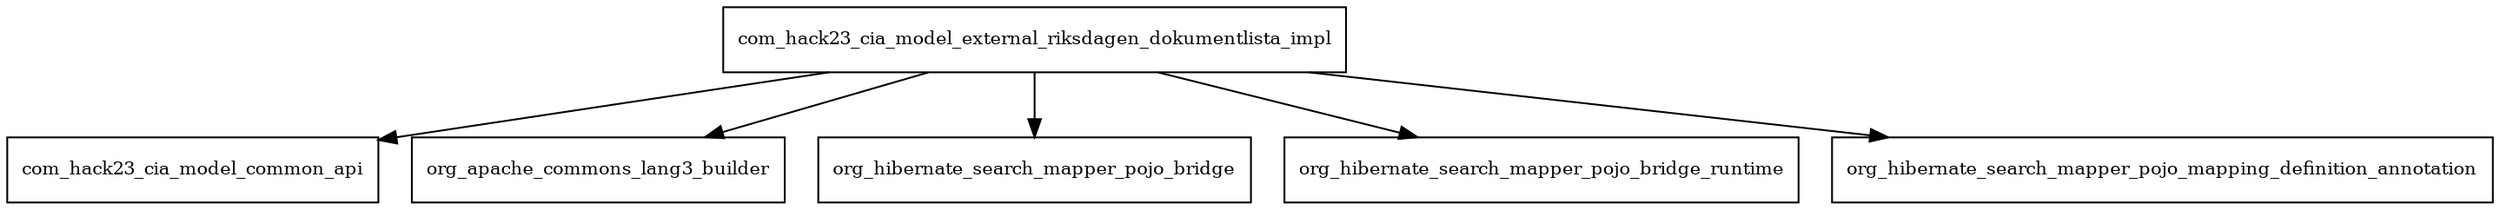 digraph model_external_riksdagen_dokumentlista_impl_2019_6_14_SNAPSHOT_package_dependencies {
  node [shape = box, fontsize=10.0];
  com_hack23_cia_model_external_riksdagen_dokumentlista_impl -> com_hack23_cia_model_common_api;
  com_hack23_cia_model_external_riksdagen_dokumentlista_impl -> org_apache_commons_lang3_builder;
  com_hack23_cia_model_external_riksdagen_dokumentlista_impl -> org_hibernate_search_mapper_pojo_bridge;
  com_hack23_cia_model_external_riksdagen_dokumentlista_impl -> org_hibernate_search_mapper_pojo_bridge_runtime;
  com_hack23_cia_model_external_riksdagen_dokumentlista_impl -> org_hibernate_search_mapper_pojo_mapping_definition_annotation;
}
